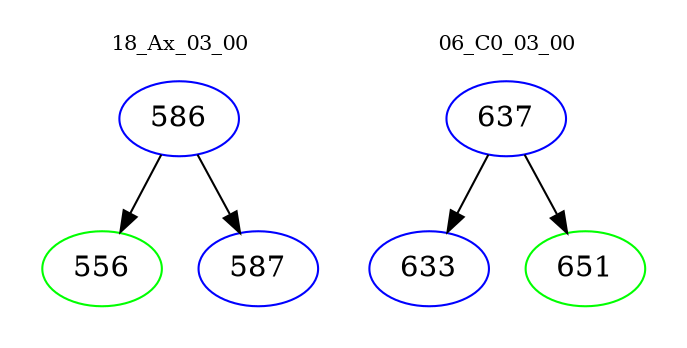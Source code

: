 digraph{
subgraph cluster_0 {
color = white
label = "18_Ax_03_00";
fontsize=10;
T0_586 [label="586", color="blue"]
T0_586 -> T0_556 [color="black"]
T0_556 [label="556", color="green"]
T0_586 -> T0_587 [color="black"]
T0_587 [label="587", color="blue"]
}
subgraph cluster_1 {
color = white
label = "06_C0_03_00";
fontsize=10;
T1_637 [label="637", color="blue"]
T1_637 -> T1_633 [color="black"]
T1_633 [label="633", color="blue"]
T1_637 -> T1_651 [color="black"]
T1_651 [label="651", color="green"]
}
}
